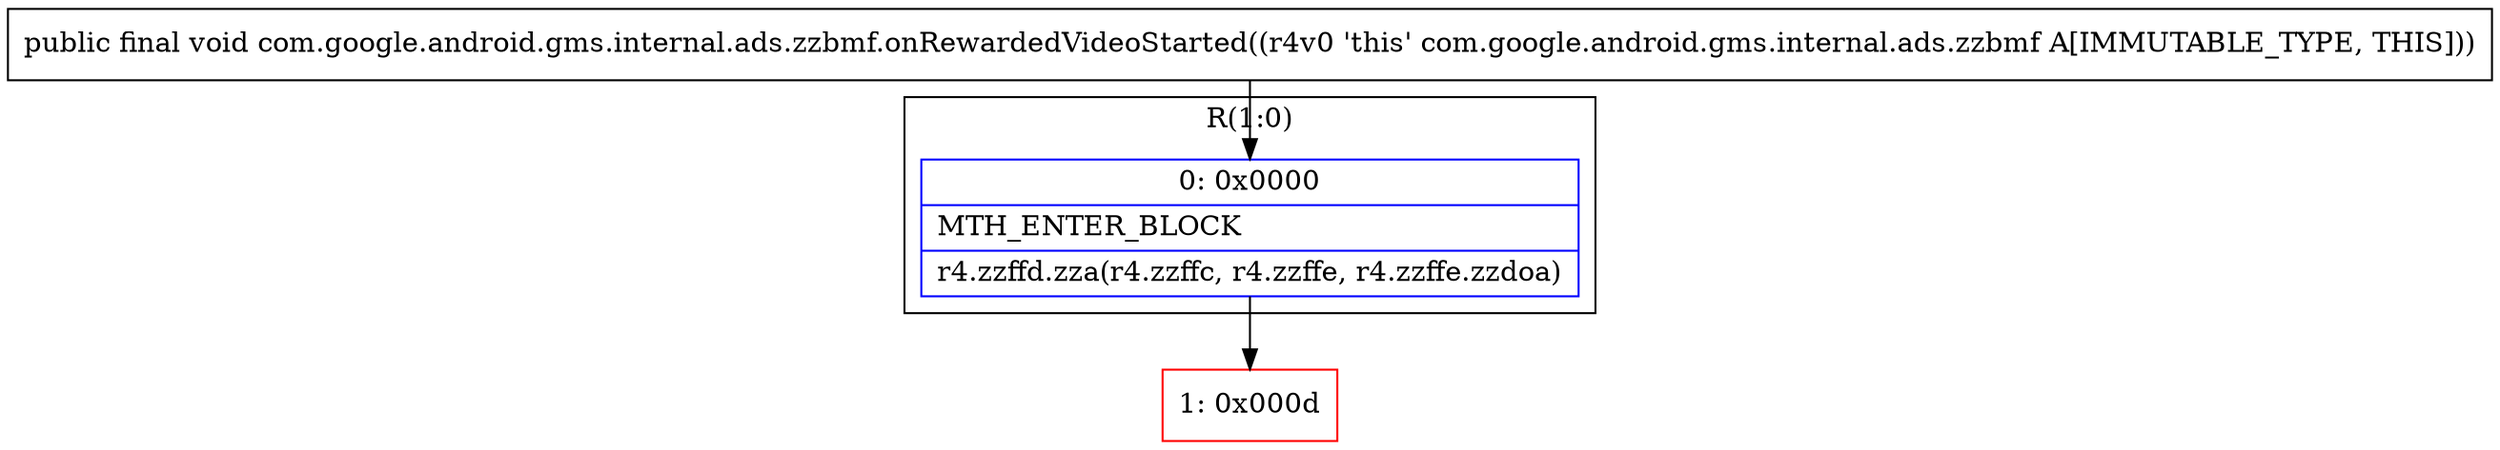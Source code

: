 digraph "CFG forcom.google.android.gms.internal.ads.zzbmf.onRewardedVideoStarted()V" {
subgraph cluster_Region_418482696 {
label = "R(1:0)";
node [shape=record,color=blue];
Node_0 [shape=record,label="{0\:\ 0x0000|MTH_ENTER_BLOCK\l|r4.zzffd.zza(r4.zzffc, r4.zzffe, r4.zzffe.zzdoa)\l}"];
}
Node_1 [shape=record,color=red,label="{1\:\ 0x000d}"];
MethodNode[shape=record,label="{public final void com.google.android.gms.internal.ads.zzbmf.onRewardedVideoStarted((r4v0 'this' com.google.android.gms.internal.ads.zzbmf A[IMMUTABLE_TYPE, THIS])) }"];
MethodNode -> Node_0;
Node_0 -> Node_1;
}


